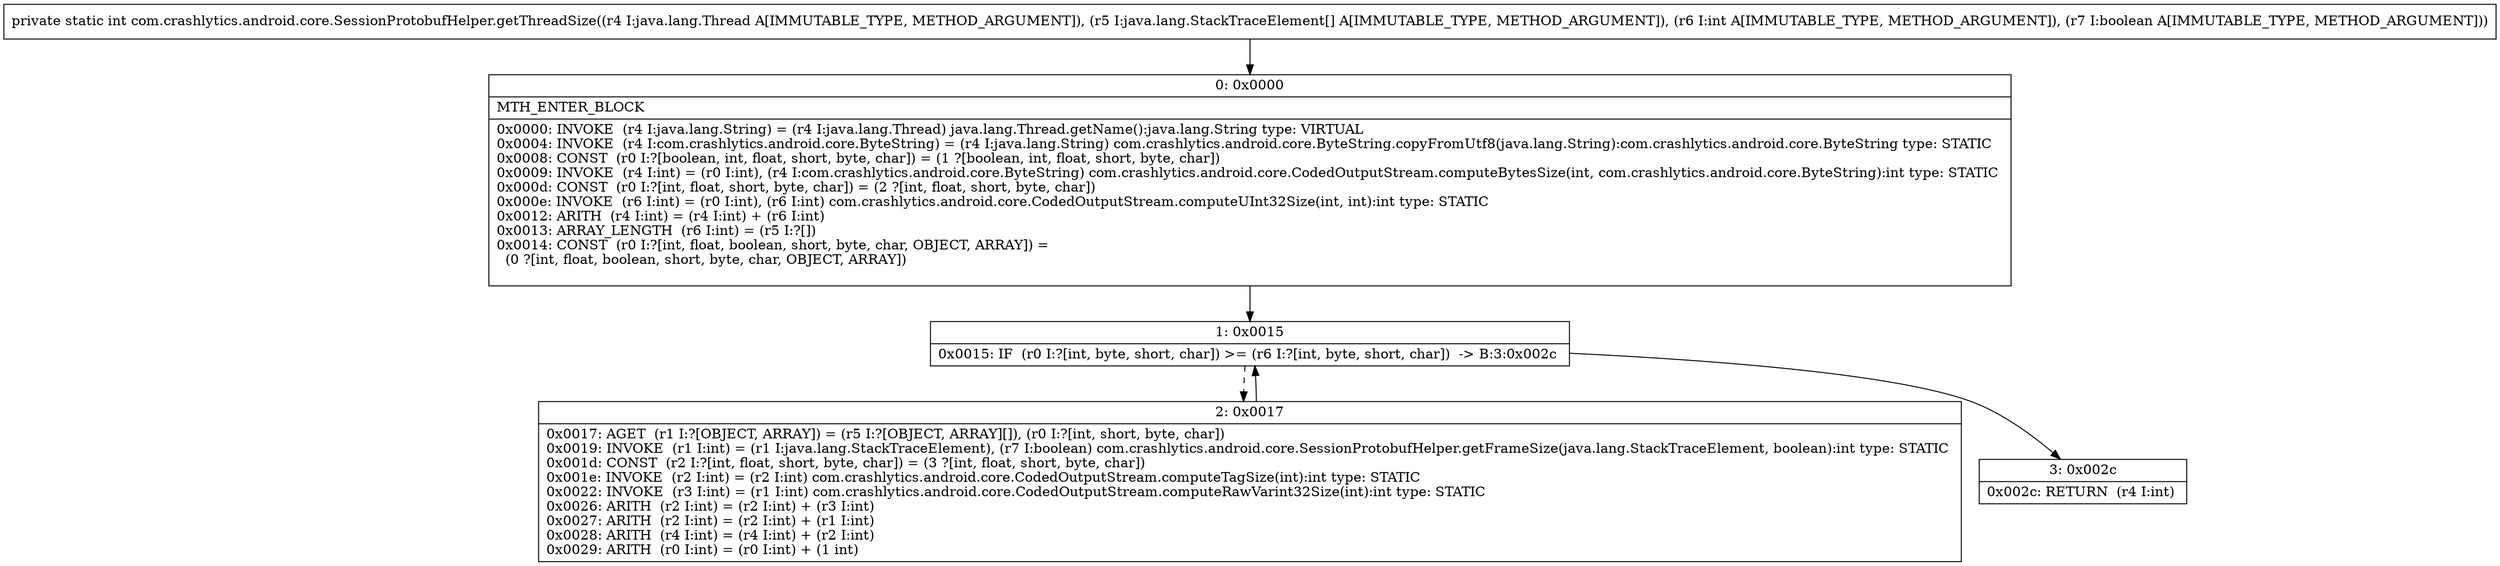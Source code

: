 digraph "CFG forcom.crashlytics.android.core.SessionProtobufHelper.getThreadSize(Ljava\/lang\/Thread;[Ljava\/lang\/StackTraceElement;IZ)I" {
Node_0 [shape=record,label="{0\:\ 0x0000|MTH_ENTER_BLOCK\l|0x0000: INVOKE  (r4 I:java.lang.String) = (r4 I:java.lang.Thread) java.lang.Thread.getName():java.lang.String type: VIRTUAL \l0x0004: INVOKE  (r4 I:com.crashlytics.android.core.ByteString) = (r4 I:java.lang.String) com.crashlytics.android.core.ByteString.copyFromUtf8(java.lang.String):com.crashlytics.android.core.ByteString type: STATIC \l0x0008: CONST  (r0 I:?[boolean, int, float, short, byte, char]) = (1 ?[boolean, int, float, short, byte, char]) \l0x0009: INVOKE  (r4 I:int) = (r0 I:int), (r4 I:com.crashlytics.android.core.ByteString) com.crashlytics.android.core.CodedOutputStream.computeBytesSize(int, com.crashlytics.android.core.ByteString):int type: STATIC \l0x000d: CONST  (r0 I:?[int, float, short, byte, char]) = (2 ?[int, float, short, byte, char]) \l0x000e: INVOKE  (r6 I:int) = (r0 I:int), (r6 I:int) com.crashlytics.android.core.CodedOutputStream.computeUInt32Size(int, int):int type: STATIC \l0x0012: ARITH  (r4 I:int) = (r4 I:int) + (r6 I:int) \l0x0013: ARRAY_LENGTH  (r6 I:int) = (r5 I:?[]) \l0x0014: CONST  (r0 I:?[int, float, boolean, short, byte, char, OBJECT, ARRAY]) = \l  (0 ?[int, float, boolean, short, byte, char, OBJECT, ARRAY])\l \l}"];
Node_1 [shape=record,label="{1\:\ 0x0015|0x0015: IF  (r0 I:?[int, byte, short, char]) \>= (r6 I:?[int, byte, short, char])  \-\> B:3:0x002c \l}"];
Node_2 [shape=record,label="{2\:\ 0x0017|0x0017: AGET  (r1 I:?[OBJECT, ARRAY]) = (r5 I:?[OBJECT, ARRAY][]), (r0 I:?[int, short, byte, char]) \l0x0019: INVOKE  (r1 I:int) = (r1 I:java.lang.StackTraceElement), (r7 I:boolean) com.crashlytics.android.core.SessionProtobufHelper.getFrameSize(java.lang.StackTraceElement, boolean):int type: STATIC \l0x001d: CONST  (r2 I:?[int, float, short, byte, char]) = (3 ?[int, float, short, byte, char]) \l0x001e: INVOKE  (r2 I:int) = (r2 I:int) com.crashlytics.android.core.CodedOutputStream.computeTagSize(int):int type: STATIC \l0x0022: INVOKE  (r3 I:int) = (r1 I:int) com.crashlytics.android.core.CodedOutputStream.computeRawVarint32Size(int):int type: STATIC \l0x0026: ARITH  (r2 I:int) = (r2 I:int) + (r3 I:int) \l0x0027: ARITH  (r2 I:int) = (r2 I:int) + (r1 I:int) \l0x0028: ARITH  (r4 I:int) = (r4 I:int) + (r2 I:int) \l0x0029: ARITH  (r0 I:int) = (r0 I:int) + (1 int) \l}"];
Node_3 [shape=record,label="{3\:\ 0x002c|0x002c: RETURN  (r4 I:int) \l}"];
MethodNode[shape=record,label="{private static int com.crashlytics.android.core.SessionProtobufHelper.getThreadSize((r4 I:java.lang.Thread A[IMMUTABLE_TYPE, METHOD_ARGUMENT]), (r5 I:java.lang.StackTraceElement[] A[IMMUTABLE_TYPE, METHOD_ARGUMENT]), (r6 I:int A[IMMUTABLE_TYPE, METHOD_ARGUMENT]), (r7 I:boolean A[IMMUTABLE_TYPE, METHOD_ARGUMENT])) }"];
MethodNode -> Node_0;
Node_0 -> Node_1;
Node_1 -> Node_2[style=dashed];
Node_1 -> Node_3;
Node_2 -> Node_1;
}

